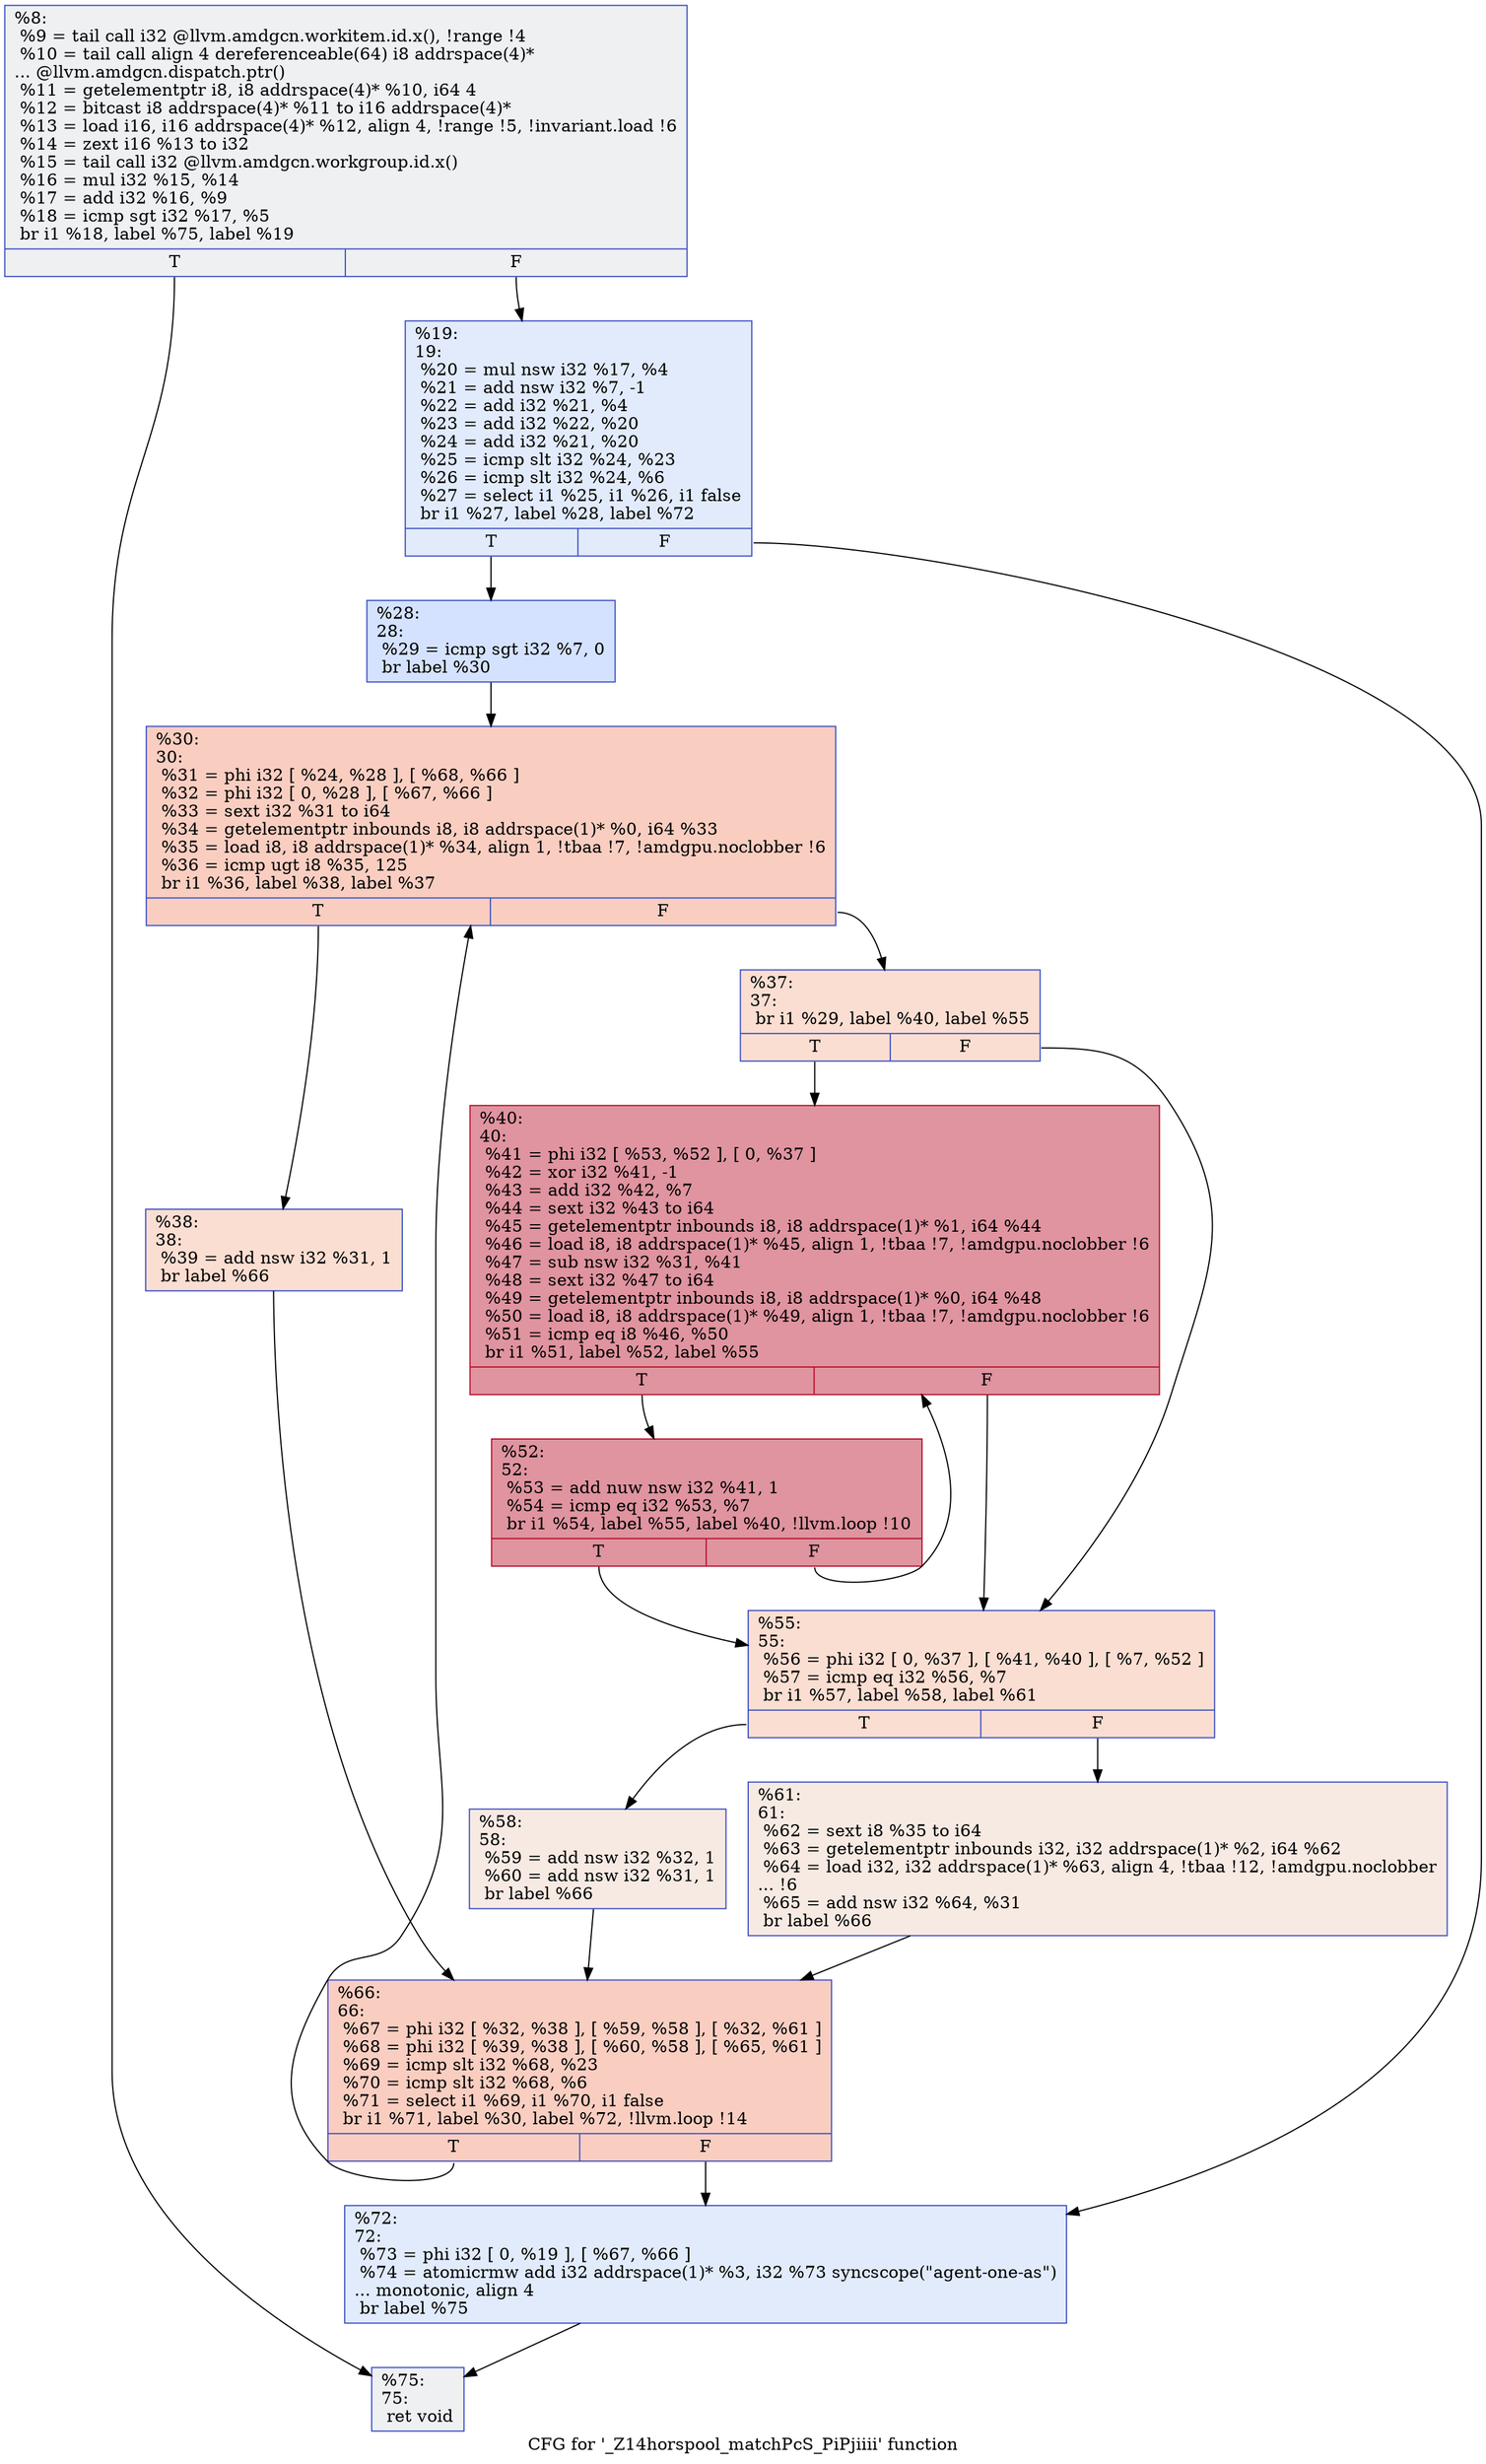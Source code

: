 digraph "CFG for '_Z14horspool_matchPcS_PiPjiiii' function" {
	label="CFG for '_Z14horspool_matchPcS_PiPjiiii' function";

	Node0x579fbb0 [shape=record,color="#3d50c3ff", style=filled, fillcolor="#d9dce170",label="{%8:\l  %9 = tail call i32 @llvm.amdgcn.workitem.id.x(), !range !4\l  %10 = tail call align 4 dereferenceable(64) i8 addrspace(4)*\l... @llvm.amdgcn.dispatch.ptr()\l  %11 = getelementptr i8, i8 addrspace(4)* %10, i64 4\l  %12 = bitcast i8 addrspace(4)* %11 to i16 addrspace(4)*\l  %13 = load i16, i16 addrspace(4)* %12, align 4, !range !5, !invariant.load !6\l  %14 = zext i16 %13 to i32\l  %15 = tail call i32 @llvm.amdgcn.workgroup.id.x()\l  %16 = mul i32 %15, %14\l  %17 = add i32 %16, %9\l  %18 = icmp sgt i32 %17, %5\l  br i1 %18, label %75, label %19\l|{<s0>T|<s1>F}}"];
	Node0x579fbb0:s0 -> Node0x57a1ab0;
	Node0x579fbb0:s1 -> Node0x57a1b40;
	Node0x57a1b40 [shape=record,color="#3d50c3ff", style=filled, fillcolor="#bbd1f870",label="{%19:\l19:                                               \l  %20 = mul nsw i32 %17, %4\l  %21 = add nsw i32 %7, -1\l  %22 = add i32 %21, %4\l  %23 = add i32 %22, %20\l  %24 = add i32 %21, %20\l  %25 = icmp slt i32 %24, %23\l  %26 = icmp slt i32 %24, %6\l  %27 = select i1 %25, i1 %26, i1 false\l  br i1 %27, label %28, label %72\l|{<s0>T|<s1>F}}"];
	Node0x57a1b40:s0 -> Node0x57a2150;
	Node0x57a1b40:s1 -> Node0x57a21a0;
	Node0x57a2150 [shape=record,color="#3d50c3ff", style=filled, fillcolor="#9ebeff70",label="{%28:\l28:                                               \l  %29 = icmp sgt i32 %7, 0\l  br label %30\l}"];
	Node0x57a2150 -> Node0x57a23a0;
	Node0x57a23a0 [shape=record,color="#3d50c3ff", style=filled, fillcolor="#f2907270",label="{%30:\l30:                                               \l  %31 = phi i32 [ %24, %28 ], [ %68, %66 ]\l  %32 = phi i32 [ 0, %28 ], [ %67, %66 ]\l  %33 = sext i32 %31 to i64\l  %34 = getelementptr inbounds i8, i8 addrspace(1)* %0, i64 %33\l  %35 = load i8, i8 addrspace(1)* %34, align 1, !tbaa !7, !amdgpu.noclobber !6\l  %36 = icmp ugt i8 %35, 125\l  br i1 %36, label %38, label %37\l|{<s0>T|<s1>F}}"];
	Node0x57a23a0:s0 -> Node0x57a3230;
	Node0x57a23a0:s1 -> Node0x57a32c0;
	Node0x57a32c0 [shape=record,color="#3d50c3ff", style=filled, fillcolor="#f7b59970",label="{%37:\l37:                                               \l  br i1 %29, label %40, label %55\l|{<s0>T|<s1>F}}"];
	Node0x57a32c0:s0 -> Node0x57a3400;
	Node0x57a32c0:s1 -> Node0x57a3450;
	Node0x57a3230 [shape=record,color="#3d50c3ff", style=filled, fillcolor="#f7b59970",label="{%38:\l38:                                               \l  %39 = add nsw i32 %31, 1\l  br label %66\l}"];
	Node0x57a3230 -> Node0x57a2490;
	Node0x57a3400 [shape=record,color="#b70d28ff", style=filled, fillcolor="#b70d2870",label="{%40:\l40:                                               \l  %41 = phi i32 [ %53, %52 ], [ 0, %37 ]\l  %42 = xor i32 %41, -1\l  %43 = add i32 %42, %7\l  %44 = sext i32 %43 to i64\l  %45 = getelementptr inbounds i8, i8 addrspace(1)* %1, i64 %44\l  %46 = load i8, i8 addrspace(1)* %45, align 1, !tbaa !7, !amdgpu.noclobber !6\l  %47 = sub nsw i32 %31, %41\l  %48 = sext i32 %47 to i64\l  %49 = getelementptr inbounds i8, i8 addrspace(1)* %0, i64 %48\l  %50 = load i8, i8 addrspace(1)* %49, align 1, !tbaa !7, !amdgpu.noclobber !6\l  %51 = icmp eq i8 %46, %50\l  br i1 %51, label %52, label %55\l|{<s0>T|<s1>F}}"];
	Node0x57a3400:s0 -> Node0x57a36f0;
	Node0x57a3400:s1 -> Node0x57a3450;
	Node0x57a36f0 [shape=record,color="#b70d28ff", style=filled, fillcolor="#b70d2870",label="{%52:\l52:                                               \l  %53 = add nuw nsw i32 %41, 1\l  %54 = icmp eq i32 %53, %7\l  br i1 %54, label %55, label %40, !llvm.loop !10\l|{<s0>T|<s1>F}}"];
	Node0x57a36f0:s0 -> Node0x57a3450;
	Node0x57a36f0:s1 -> Node0x57a3400;
	Node0x57a3450 [shape=record,color="#3d50c3ff", style=filled, fillcolor="#f7b59970",label="{%55:\l55:                                               \l  %56 = phi i32 [ 0, %37 ], [ %41, %40 ], [ %7, %52 ]\l  %57 = icmp eq i32 %56, %7\l  br i1 %57, label %58, label %61\l|{<s0>T|<s1>F}}"];
	Node0x57a3450:s0 -> Node0x57a4890;
	Node0x57a3450:s1 -> Node0x57a48e0;
	Node0x57a4890 [shape=record,color="#3d50c3ff", style=filled, fillcolor="#eed0c070",label="{%58:\l58:                                               \l  %59 = add nsw i32 %32, 1\l  %60 = add nsw i32 %31, 1\l  br label %66\l}"];
	Node0x57a4890 -> Node0x57a2490;
	Node0x57a48e0 [shape=record,color="#3d50c3ff", style=filled, fillcolor="#eed0c070",label="{%61:\l61:                                               \l  %62 = sext i8 %35 to i64\l  %63 = getelementptr inbounds i32, i32 addrspace(1)* %2, i64 %62\l  %64 = load i32, i32 addrspace(1)* %63, align 4, !tbaa !12, !amdgpu.noclobber\l... !6\l  %65 = add nsw i32 %64, %31\l  br label %66\l}"];
	Node0x57a48e0 -> Node0x57a2490;
	Node0x57a2490 [shape=record,color="#3d50c3ff", style=filled, fillcolor="#f2907270",label="{%66:\l66:                                               \l  %67 = phi i32 [ %32, %38 ], [ %59, %58 ], [ %32, %61 ]\l  %68 = phi i32 [ %39, %38 ], [ %60, %58 ], [ %65, %61 ]\l  %69 = icmp slt i32 %68, %23\l  %70 = icmp slt i32 %68, %6\l  %71 = select i1 %69, i1 %70, i1 false\l  br i1 %71, label %30, label %72, !llvm.loop !14\l|{<s0>T|<s1>F}}"];
	Node0x57a2490:s0 -> Node0x57a23a0;
	Node0x57a2490:s1 -> Node0x57a21a0;
	Node0x57a21a0 [shape=record,color="#3d50c3ff", style=filled, fillcolor="#bbd1f870",label="{%72:\l72:                                               \l  %73 = phi i32 [ 0, %19 ], [ %67, %66 ]\l  %74 = atomicrmw add i32 addrspace(1)* %3, i32 %73 syncscope(\"agent-one-as\")\l... monotonic, align 4\l  br label %75\l}"];
	Node0x57a21a0 -> Node0x57a1ab0;
	Node0x57a1ab0 [shape=record,color="#3d50c3ff", style=filled, fillcolor="#d9dce170",label="{%75:\l75:                                               \l  ret void\l}"];
}
